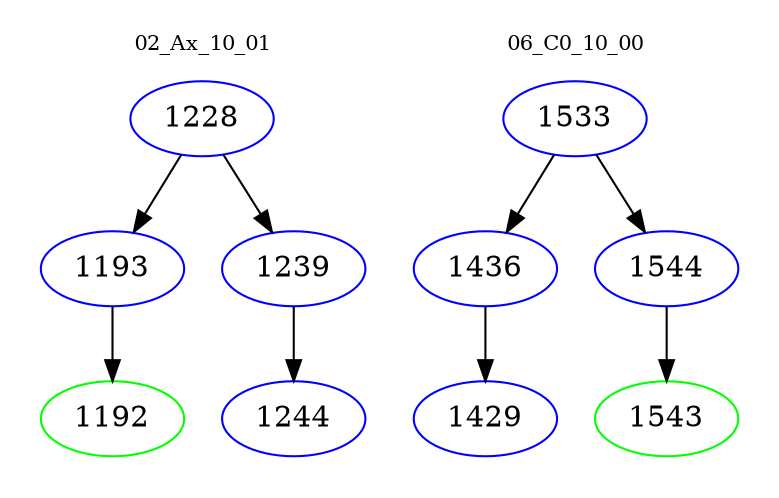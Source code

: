 digraph{
subgraph cluster_0 {
color = white
label = "02_Ax_10_01";
fontsize=10;
T0_1228 [label="1228", color="blue"]
T0_1228 -> T0_1193 [color="black"]
T0_1193 [label="1193", color="blue"]
T0_1193 -> T0_1192 [color="black"]
T0_1192 [label="1192", color="green"]
T0_1228 -> T0_1239 [color="black"]
T0_1239 [label="1239", color="blue"]
T0_1239 -> T0_1244 [color="black"]
T0_1244 [label="1244", color="blue"]
}
subgraph cluster_1 {
color = white
label = "06_C0_10_00";
fontsize=10;
T1_1533 [label="1533", color="blue"]
T1_1533 -> T1_1436 [color="black"]
T1_1436 [label="1436", color="blue"]
T1_1436 -> T1_1429 [color="black"]
T1_1429 [label="1429", color="blue"]
T1_1533 -> T1_1544 [color="black"]
T1_1544 [label="1544", color="blue"]
T1_1544 -> T1_1543 [color="black"]
T1_1543 [label="1543", color="green"]
}
}
